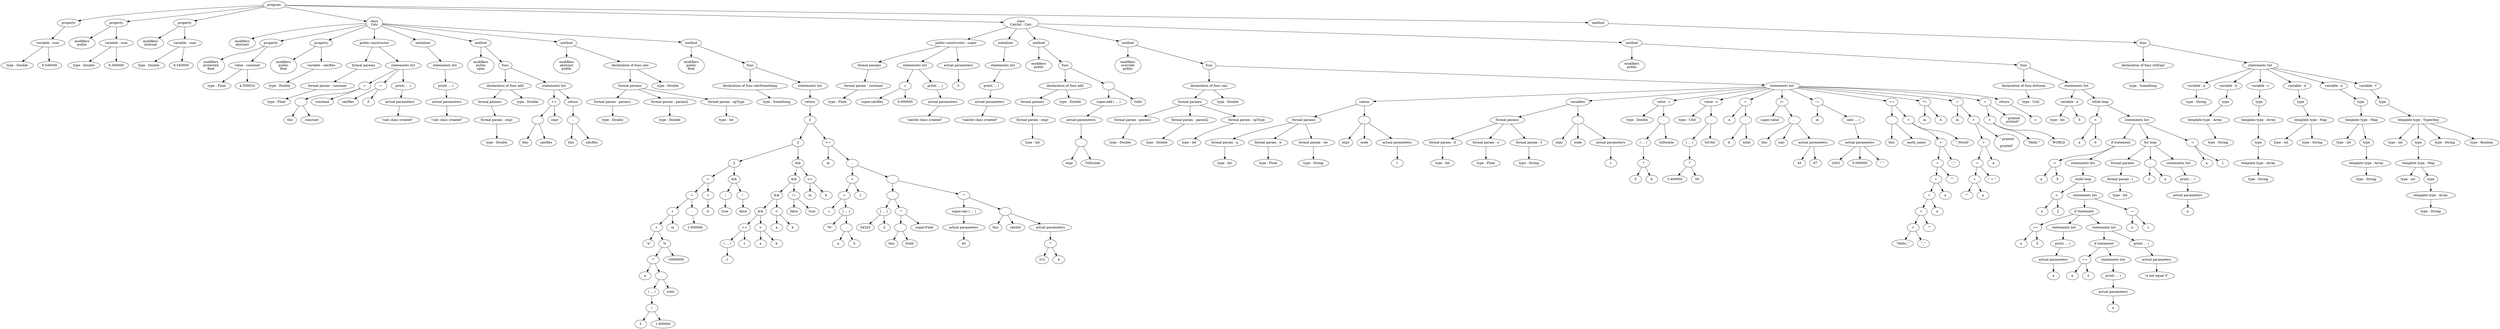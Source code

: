 digraph G {
Id007DB978 [label="program"]
Id007DB978->Id007DB900
Id007DB900 [label="property"]
Id007DB900->Id007DB8C0
Id007DB8C0 [label="variable - sum"]
Id007DB8C0->Id007DB828
Id007DB828 [label="type - Double"]
Id007DB8C0->Id007DB860
Id007DB860 [label="6.540000"]
Id007DB978->Id007E41C0
Id007E41C0 [label="property"]
Id007E41C0->Id007DBAF0
Id007DBAF0 [label="modifiers\npublic\n"]
Id007E41C0->Id007DBAB0
Id007DBAB0 [label="variable - sum"]
Id007DBAB0->Id007DBA18
Id007DBA18 [label="type - Double"]
Id007DBAB0->Id007DBA50
Id007DBA50 [label="6.540000"]
Id007DB978->Id007E4070
Id007E4070 [label="property"]
Id007E4070->Id007E4000
Id007E4000 [label="modifiers\ninternal\n"]
Id007E4070->Id007DBBF8
Id007DBBF8 [label="variable - sum"]
Id007DBBF8->Id007E3FC8
Id007E3FC8 [label="type - Double"]
Id007DBBF8->Id007DBB98
Id007DBB98 [label="6.540000"]
Id007DB978->Id007E50E0
Id007E50E0 [label="class\nCalc"]
Id007E50E0->Id007E41F8
Id007E41F8 [label="modifiers\nabstract\n"]
Id007E50E0->Id007E4230
Id007E4230 [label="property"]
Id007E4230->Id007E4118
Id007E4118 [label="modifiers\nprotected\nfinal"]
Id007E4230->Id007DBCD8
Id007DBCD8 [label="value - constant"]
Id007DBCD8->Id007E4188
Id007E4188 [label="type - Float"]
Id007DBCD8->Id007DBC78
Id007DBC78 [label="4.500024"]
Id007E50E0->Id007E4858
Id007E4858 [label="property"]
Id007E4858->Id007E4268
Id007E4268 [label="modifiers\npublic\nfinal"]
Id007E4858->Id007E47B0
Id007E47B0 [label="variable - calcRes"]
Id007E47B0->Id007E4310
Id007E4310 [label="type - Double"]
Id007E50E0->Id007E5520
Id007E5520 [label="public constructor"]
Id007E5520->Id007E4DD0
Id007E4DD0 [label="formal params"]
Id007E4DD0->Id007E4B68
Id007E4B68 [label="formal param - constant"]
Id007E4B68->Id007E4938
Id007E4938 [label="type - Float"]
Id007E5520->Id007E49A8
Id007E49A8 [label="statements list"]
Id007E49A8->Id007E4B30
Id007E4B30 [label="="]
Id007E4B30->Id007E5860
Id007E5860 [label="."]
Id007E5860->Id007E5800
Id007E5800 [label="this"]
Id007E5860->Id007E4EB0
Id007E4EB0 [label="constant"]
Id007E4B30->Id007E58C0
Id007E58C0 [label="constant"]
Id007E49A8->Id007E4D28
Id007E4D28 [label="="]
Id007E4D28->Id007E5970
Id007E5970 [label="calcRes"]
Id007E4D28->Id007E59D0
Id007E59D0 [label="0"]
Id007E49A8->Id007E6298
Id007E6298 [label="print( ... )"]
Id007E6298->Id007E4EE8
Id007E4EE8 [label="actual parameters"]
Id007E4EE8->Id007E6238
Id007E6238 [label="\"calc class created\""]
Id007E50E0->Id007DBD18
Id007DBD18 [label="initializer"]
Id007DBD18->Id007E4C10
Id007E4C10 [label="statements list"]
Id007E4C10->Id007E6358
Id007E6358 [label="print( ... )"]
Id007E6358->Id007E4970
Id007E4970 [label="actual parameters"]
Id007E4970->Id007E62F8
Id007E62F8 [label="\"calc class created\""]
Id007E50E0->Id007E4F20
Id007E4F20 [label="method"]
Id007E4F20->Id007E4820
Id007E4820 [label="modifiers\npublic\nopen"]
Id007E4F20->Id007E4A50
Id007E4A50 [label="func"]
Id007E4A50->Id007E4E40
Id007E4E40 [label="declaration of func add"]
Id007E4E40->Id007E4D98
Id007E4D98 [label="formal params"]
Id007E4D98->Id007E4890
Id007E4890 [label="formal param - expr"]
Id007E4890->Id007E4AC0
Id007E4AC0 [label="type - Double"]
Id007E4E40->Id007E4AF8
Id007E4AF8 [label="type - Double"]
Id007E4A50->Id007E49E0
Id007E49E0 [label="statements list"]
Id007E49E0->Id007E48C8
Id007E48C8 [label="+="]
Id007E48C8->Id007E6B30
Id007E6B30 [label="."]
Id007E6B30->Id007E6890
Id007E6890 [label="this"]
Id007E6B30->Id007E4E78
Id007E4E78 [label="calcRes"]
Id007E48C8->Id007E6530
Id007E6530 [label="expr"]
Id007E49E0->Id007E5AA8
Id007E5AA8 [label="return"]
Id007E5AA8->Id007E67D0
Id007E67D0 [label="."]
Id007E67D0->Id007E6AD0
Id007E6AD0 [label="this"]
Id007E67D0->Id007E4A18
Id007E4A18 [label="calcRes"]
Id007E50E0->Id007E6CC8
Id007E6CC8 [label="method"]
Id007E6CC8->Id007E4F90
Id007E4F90 [label="modifiers\nabstract\npublic\n"]
Id007E6CC8->Id007E7128
Id007E7128 [label="declaration of func calc"]
Id007E7128->Id007E7240
Id007E7240 [label="formal params"]
Id007E7240->Id007E72B0
Id007E72B0 [label="formal param - param1"]
Id007E72B0->Id007E71D0
Id007E71D0 [label="type - Double"]
Id007E7240->Id007E7278
Id007E7278 [label="formal param - param2"]
Id007E7278->Id007E7160
Id007E7160 [label="type - Double"]
Id007E7240->Id007E70F0
Id007E70F0 [label="formal param - opType"]
Id007E70F0->Id007E6C90
Id007E6C90 [label="type - Int"]
Id007E7128->Id007E6D38
Id007E6D38 [label="type - Double"]
Id007E50E0->Id007E6E18
Id007E6E18 [label="method"]
Id007E6E18->Id007E7010
Id007E7010 [label="modifiers\npublic\nfinal"]
Id007E6E18->Id007E6DE0
Id007E6DE0 [label="func"]
Id007E6DE0->Id007E6F30
Id007E6F30 [label="declaration of func calcSomething"]
Id007E6F30->Id007E6DA8
Id007E6DA8 [label="type - Something"]
Id007E6DE0->Id007E6D70
Id007E6D70 [label="statements list"]
Id007E6D70->Id007E5FA8
Id007E5FA8 [label="return"]
Id007E5FA8->Id007E8EC8
Id007E8EC8 [label="||"]
Id007E8EC8->Id007E7728
Id007E7728 [label="||"]
Id007E7728->Id007E7FC8
Id007E7FC8 [label="||"]
Id007E7FC8->Id007E7F08
Id007E7F08 [label="+"]
Id007E7F08->Id007E6470
Id007E6470 [label="+"]
Id007E6470->Id007E66B0
Id007E66B0 [label="+"]
Id007E66B0->Id007E69B0
Id007E69B0 [label="+"]
Id007E69B0->Id007E64D0
Id007E64D0 [label="\"a\""]
Id007E69B0->Id007E6950
Id007E6950 [label="%"]
Id007E6950->Id007E6590
Id007E6590 [label="*"]
Id007E6590->Id007E6710
Id007E6710 [label="a"]
Id007E6590->Id007E68F0
Id007E68F0 [label="."]
Id007E68F0->Id007E6410
Id007E6410 [label="( ... )"]
Id007E6410->Id007E6A70
Id007E6A70 [label="/"]
Id007E6A70->Id007E6830
Id007E6830 [label="5"]
Id007E6A70->Id007E6B90
Id007E6B90 [label="1.000000"]
Id007E68F0->Id007E7048
Id007E7048 [label="toInt"]
Id007E6950->Id007E65F0
Id007E65F0 [label="10000000"]
Id007E66B0->Id007E6650
Id007E6650 [label="m"]
Id007E6470->Id007E6770
Id007E6770 [label="-"]
Id007E6770->Id007E6A10
Id007E6A10 [label="1.000000"]
Id007E7F08->Id007E8028
Id007E8028 [label="+"]
Id007E8028->Id007E7BA8
Id007E7BA8 [label="b"]
Id007E7FC8->Id007E7C08
Id007E7C08 [label="&&"]
Id007E7C08->Id007E78A8
Id007E78A8 [label="!"]
Id007E78A8->Id007E8088
Id007E8088 [label="true"]
Id007E7C08->Id007E7F68
Id007E7F68 [label="!"]
Id007E7F68->Id007E7608
Id007E7608 [label="false"]
Id007E7728->Id007E7DE8
Id007E7DE8 [label="&&"]
Id007E7DE8->Id007E7D28
Id007E7D28 [label="&&"]
Id007E7D28->Id007E7968
Id007E7968 [label="&&"]
Id007E7968->Id007E74E8
Id007E74E8 [label="&&"]
Id007E74E8->Id007E7AE8
Id007E7AE8 [label="=="]
Id007E7AE8->Id007E7668
Id007E7668 [label="( ... )"]
Id007E7668->Id007E7E48
Id007E7E48 [label="1"]
Id007E7AE8->Id007E7548
Id007E7548 [label="1"]
Id007E74E8->Id007E7CC8
Id007E7CC8 [label=">"]
Id007E7CC8->Id007E7908
Id007E7908 [label="a"]
Id007E7CC8->Id007E7C68
Id007E7C68 [label="b"]
Id007E7968->Id007E76C8
Id007E76C8 [label="<"]
Id007E76C8->Id007E79C8
Id007E79C8 [label="a"]
Id007E76C8->Id007E75A8
Id007E75A8 [label="b"]
Id007E7D28->Id007E7A28
Id007E7A28 [label="!="]
Id007E7A28->Id007E7848
Id007E7848 [label="false"]
Id007E7A28->Id007E7B48
Id007E7B48 [label="true"]
Id007E7DE8->Id007E7D88
Id007E7D88 [label="<="]
Id007E7D88->Id007E7A88
Id007E7A88 [label="m"]
Id007E7D88->Id007E7EA8
Id007E7EA8 [label="b"]
Id007E8EC8->Id007E9168
Id007E9168 [label=">="]
Id007E9168->Id007E7788
Id007E7788 [label="m"]
Id007E9168->Id007E8CE8
Id007E8CE8 [label=".."]
Id007E8CE8->Id007E8148
Id007E8148 [label="+"]
Id007E8148->Id007E8448
Id007E8448 [label="+"]
Id007E8448->Id007E77E8
Id007E77E8 [label="c"]
Id007E8448->Id007E83E8
Id007E83E8 [label="[ ... ]"]
Id007E83E8->Id007E8328
Id007E8328 [label="\"%\""]
Id007E83E8->Id007E81A8
Id007E81A8 [label="-"]
Id007E81A8->Id007E82C8
Id007E82C8 [label="a"]
Id007E81A8->Id007E8388
Id007E8388 [label="5"]
Id007E8148->Id007E80E8
Id007E80E8 [label="1"]
Id007E8CE8->Id007E8A48
Id007E8A48 [label="-"]
Id007E8A48->Id007E9708
Id007E9708 [label="-"]
Id007E9708->Id007E9828
Id007E9828 [label="[ ... ]"]
Id007E9828->Id007E8208
Id007E8208 [label="54325"]
Id007E9828->Id007E8268
Id007E8268 [label="2"]
Id007E9708->Id007E9888
Id007E9888 [label="*"]
Id007E9888->Id007E95E8
Id007E95E8 [label="."]
Id007E95E8->Id007E97C8
Id007E97C8 [label="this"]
Id007E95E8->Id007E6C58
Id007E6C58 [label="Field"]
Id007E9888->Id007E9648
Id007E9648 [label="super.Field"]
Id007E8A48->Id007E8E08
Id007E8E08 [label="*"]
Id007E8E08->Id007E9528
Id007E9528 [label="super.calc ( ... )"]
Id007E9528->Id007E7080
Id007E7080 [label="actual parameters"]
Id007E7080->Id007E96A8
Id007E96A8 [label="45"]
Id007E8E08->Id007E9348
Id007E9348 [label="."]
Id007E9348->Id007E9768
Id007E9768 [label="this"]
Id007E9348->Id007E70B8
Id007E70B8 [label="calcInt"]
Id007E9348->Id007E6EC0
Id007E6EC0 [label="actual parameters"]
Id007E6EC0->Id007E8E68
Id007E8E68 [label="*"]
Id007E8E68->Id007E9588
Id007E9588 [label="312"]
Id007E8E68->Id007E9228
Id007E9228 [label="4"]
Id007DB978->Id007E54E0
Id007E54E0 [label="class\nCalcInt : Calc"]
Id007E54E0->Id007E5760
Id007E5760 [label="public constructor : super"]
Id007E5760->Id007E9D90
Id007E9D90 [label="formal params"]
Id007E9D90->Id007E99D8
Id007E99D8 [label="formal param - constant"]
Id007E99D8->Id007E9A80
Id007E9A80 [label="type - Float"]
Id007E5760->Id007E9A48
Id007E9A48 [label="statements list"]
Id007E9A48->Id007E9968
Id007E9968 [label="="]
Id007E9968->Id007E8AA8
Id007E8AA8 [label="super.calcRes"]
Id007E9968->Id007E93A8
Id007E93A8 [label="0.000000"]
Id007E9A48->Id007E8B08
Id007E8B08 [label="print( ... )"]
Id007E8B08->Id007E9E38
Id007E9E38 [label="actual parameters"]
Id007E9E38->Id007E9408
Id007E9408 [label="\"calcInt class created\""]
Id007E5760->Id007E9B60
Id007E9B60 [label="actual parameters"]
Id007E9B60->Id007E89E8
Id007E89E8 [label="5"]
Id007E54E0->Id007E8518
Id007E8518 [label="initializer"]
Id007E8518->Id007E9AB8
Id007E9AB8 [label="statements list"]
Id007E9AB8->Id007E9288
Id007E9288 [label="print( ... )"]
Id007E9288->Id007E9A10
Id007E9A10 [label="actual parameters"]
Id007E9A10->Id007E91C8
Id007E91C8 [label="\"calcInt class created\""]
Id007E54E0->Id007E9E00
Id007E9E00 [label="method"]
Id007E9E00->Id007E9AF0
Id007E9AF0 [label="modifiers\npublic\n"]
Id007E9E00->Id007E9DC8
Id007E9DC8 [label="func"]
Id007E9DC8->Id007E9BD0
Id007E9BD0 [label="declaration of func add"]
Id007E9BD0->Id007E9FC0
Id007E9FC0 [label="formal params"]
Id007E9FC0->Id007E9B98
Id007E9B98 [label="formal param - expr"]
Id007E9B98->Id007E9930
Id007E9930 [label="type - Int"]
Id007E9BD0->Id007E9B28
Id007E9B28 [label="type - Double"]
Id007E9DC8->Id007E94C8
Id007E94C8 [label="."]
Id007E94C8->Id007E92E8
Id007E92E8 [label="super.add ( ... )"]
Id007E92E8->Id007E9C78
Id007E9C78 [label="actual parameters"]
Id007E9C78->Id007E9468
Id007E9468 [label="."]
Id007E9468->Id007E8D48
Id007E8D48 [label="expr"]
Id007E9468->Id007E9D20
Id007E9D20 [label="ToDouble"]
Id007E94C8->Id007E9CB0
Id007E9CB0 [label="toInt"]
Id007E54E0->Id007EB478
Id007EB478 [label="method"]
Id007EB478->Id007E9F88
Id007E9F88 [label="modifiers\noverride\npublic\n"]
Id007EB478->Id007EB2B8
Id007EB2B8 [label="func"]
Id007EB2B8->Id007EA3F8
Id007EA3F8 [label="declaration of func calc"]
Id007EA3F8->Id007EA068
Id007EA068 [label="formal params"]
Id007EA068->Id007EA0A0
Id007EA0A0 [label="formal param - param1"]
Id007EA0A0->Id007E9F50
Id007E9F50 [label="type - Double"]
Id007EA068->Id007EA580
Id007EA580 [label="formal param - param2"]
Id007EA580->Id007EA3C0
Id007EA3C0 [label="type - Double"]
Id007EA068->Id007EA430
Id007EA430 [label="formal param - opType"]
Id007EA430->Id007EA740
Id007EA740 [label="type - Int"]
Id007EA3F8->Id007EA778
Id007EA778 [label="type - Double"]
Id007EB2B8->Id007EA890
Id007EA890 [label="statements list"]
Id007EA890->Id007E56A0
Id007E56A0 [label="values"]
Id007E56A0->Id007EA660
Id007EA660 [label="formal params"]
Id007EA660->Id007EA7E8
Id007EA7E8 [label="formal param - a"]
Id007EA7E8->Id007EA2A8
Id007EA2A8 [label="type - Int"]
Id007EA660->Id007EA318
Id007EA318 [label="formal param - b"]
Id007EA318->Id007EA698
Id007EA698 [label="type - Float"]
Id007EA660->Id007EA5B8
Id007EA5B8 [label="formal param - str"]
Id007EA5B8->Id007EA350
Id007EA350 [label="type - String"]
Id007E56A0->Id007E8928
Id007E8928 [label="."]
Id007E8928->Id007E8F28
Id007E8F28 [label="expr"]
Id007E8928->Id007EA7B0
Id007EA7B0 [label="node"]
Id007E8928->Id007EA858
Id007EA858 [label="actual parameters"]
Id007EA858->Id007E8F88
Id007E8F88 [label="1"]
Id007EA890->Id007E53E0
Id007E53E0 [label="variables"]
Id007E53E0->Id007EA1C8
Id007EA1C8 [label="formal params"]
Id007EA1C8->Id007EA5F0
Id007EA5F0 [label="formal param - d"]
Id007EA5F0->Id007EA468
Id007EA468 [label="type - Int"]
Id007EA1C8->Id007EA4D8
Id007EA4D8 [label="formal param - e"]
Id007EA4D8->Id007EA200
Id007EA200 [label="type - Float"]
Id007EA1C8->Id007EA510
Id007EA510 [label="formal param - f"]
Id007EA510->Id007EA270
Id007EA270 [label="type - String"]
Id007E53E0->Id007E8BC8
Id007E8BC8 [label="."]
Id007E8BC8->Id007E8988
Id007E8988 [label="expr"]
Id007E8BC8->Id007EA900
Id007EA900 [label="node"]
Id007E8BC8->Id007EA938
Id007EA938 [label="actual parameters"]
Id007EA938->Id007E8B68
Id007E8B68 [label="1"]
Id007EA890->Id007E5720
Id007E5720 [label="value - c"]
Id007E5720->Id007EB7F8
Id007EB7F8 [label="type - Double"]
Id007E5720->Id007E9048
Id007E9048 [label="."]
Id007E9048->Id007E8FE8
Id007E8FE8 [label="( ... )"]
Id007E8FE8->Id007E8DA8
Id007E8DA8 [label="*"]
Id007E8DA8->Id007E8C28
Id007E8C28 [label="5"]
Id007E8DA8->Id007E8C88
Id007E8C88 [label="6"]
Id007E9048->Id007EB398
Id007EB398 [label="toDouble"]
Id007EA890->Id007E50A0
Id007E50A0 [label="value - x"]
Id007E50A0->Id007EB280
Id007EB280 [label="type - UInt"]
Id007E50A0->Id007EC7C0
Id007EC7C0 [label="."]
Id007EC7C0->Id007EC8E0
Id007EC8E0 [label="( ... )"]
Id007EC8E0->Id007EC760
Id007EC760 [label="*"]
Id007EC760->Id007E90A8
Id007E90A8 [label="3.400000"]
Id007EC760->Id007E9108
Id007E9108 [label="50"]
Id007EC7C0->Id007EB210
Id007EB210 [label="toUInt"]
Id007EA890->Id007EB670
Id007EB670 [label="="]
Id007EB670->Id007EC880
Id007EC880 [label="a"]
Id007EB670->Id007EC940
Id007EC940 [label="."]
Id007EC940->Id007EC6A0
Id007EC6A0 [label="b"]
Id007EC940->Id007EB868
Id007EB868 [label="toInt"]
Id007EA890->Id007EB3D0
Id007EB3D0 [label="/="]
Id007EB3D0->Id007EC640
Id007EC640 [label="super.value"]
Id007EB3D0->Id007EBC20
Id007EBC20 [label="."]
Id007EBC20->Id007EC5E0
Id007EC5E0 [label="this"]
Id007EBC20->Id007EB8A0
Id007EB8A0 [label="calc"]
Id007EBC20->Id007EB7C0
Id007EB7C0 [label="actual parameters"]
Id007EB7C0->Id007EC820
Id007EC820 [label="45"]
Id007EB7C0->Id007EC700
Id007EC700 [label="67"]
Id007EA890->Id007EB408
Id007EB408 [label="-="]
Id007EB408->Id007EC580
Id007EC580 [label="m"]
Id007EB408->Id007EBC80
Id007EBC80 [label="calc( ... )"]
Id007EBC80->Id007EB600
Id007EB600 [label="actual parameters"]
Id007EB600->Id007EBDA0
Id007EBDA0 [label="2453"]
Id007EB600->Id007EBCE0
Id007EBCE0 [label="0.000000"]
Id007EB600->Id007EB9E0
Id007EB9E0 [label="\" \""]
Id007EA890->Id007EB248
Id007EB248 [label="+="]
Id007EB248->Id007EC280
Id007EC280 [label="."]
Id007EC280->Id007EC460
Id007EC460 [label="this"]
Id007EC280->Id007EB440
Id007EB440 [label="meth_name"]
Id007EB248->Id007EBFE0
Id007EBFE0 [label="+"]
Id007EBFE0->Id007EC400
Id007EC400 [label="+"]
Id007EC400->Id007EBA40
Id007EBA40 [label="+"]
Id007EBA40->Id007EBF20
Id007EBF20 [label="+"]
Id007EBF20->Id007EC100
Id007EC100 [label="+"]
Id007EC100->Id007EBAA0
Id007EBAA0 [label="+"]
Id007EBAA0->Id007EBE00
Id007EBE00 [label="+"]
Id007EBE00->Id007EBD40
Id007EBD40 [label="\"Hello_\""]
Id007EBE00->Id007EC4C0
Id007EC4C0 [label="\"_\""]
Id007EBAA0->Id007EC520
Id007EC520 [label="\"\""]
Id007EC100->Id007EBE60
Id007EBE60 [label="a"]
Id007EBF20->Id007EBEC0
Id007EBEC0 [label="a"]
Id007EBA40->Id007EBF80
Id007EBF80 [label="\"\""]
Id007EC400->Id007EBB00
Id007EBB00 [label="\"_\""]
Id007EBFE0->Id007EC160
Id007EC160 [label="\"_World\""]
Id007EA890->Id007EB788
Id007EB788 [label="*="]
Id007EB788->Id007EBB60
Id007EBB60 [label="m"]
Id007EB788->Id007EBBC0
Id007EBBC0 [label="b"]
Id007EA890->Id007EB718
Id007EB718 [label="="]
Id007EB718->Id007EC040
Id007EC040 [label="m"]
Id007EB718->Id007ED7C8
Id007ED7C8 [label="+"]
Id007ED7C8->Id007ED5E8
Id007ED5E8 [label="+"]
Id007ED5E8->Id007EC340
Id007EC340 [label="+"]
Id007EC340->Id007EC220
Id007EC220 [label="+"]
Id007EC220->Id007EC1C0
Id007EC1C0 [label="\"\""]
Id007EC220->Id007EC0A0
Id007EC0A0 [label="a"]
Id007EC340->Id007EC2E0
Id007EC2E0 [label="\" + \""]
Id007ED5E8->Id007EC3A0
Id007EC3A0 [label="a"]
Id007ED7C8->Id007ED768
Id007ED768 [label="\" printed

printed\""]
Id007EA890->Id007ED948
Id007ED948 [label="+"]
Id007ED948->Id007ED8E8
Id007ED8E8 [label="+"]
Id007ED8E8->Id007ED888
Id007ED888 [label="\"Hello \""]
Id007ED8E8->Id007ED828
Id007ED828 [label="WORLD"]
Id007ED948->Id007ED648
Id007ED648 [label="\" printed
printed\""]
Id007EA890->Id007E5E18
Id007E5E18 [label="return"]
Id007E5E18->Id007ED708
Id007ED708 [label="c"]
Id007E54E0->Id007EE080
Id007EE080 [label="method"]
Id007EE080->Id007EB2F0
Id007EB2F0 [label="modifiers\npublic\n"]
Id007EE080->Id007EDFA0
Id007EDFA0 [label="func"]
Id007EDFA0->Id007EB558
Id007EB558 [label="declaration of func doSome"]
Id007EB558->Id007EB4E8
Id007EB4E8 [label="type - Unit"]
Id007EDFA0->Id007EB4B0
Id007EB4B0 [label="statements list"]
Id007EB4B0->Id007E5020
Id007E5020 [label="variable - a"]
Id007E5020->Id007EB590
Id007EB590 [label="type - Int"]
Id007E5020->Id007ED6A8
Id007ED6A8 [label="5"]
Id007EB4B0->Id007EDBE8
Id007EDBE8 [label="while loop"]
Id007EDBE8->Id007ED468
Id007ED468 [label=">"]
Id007ED468->Id007ECFE8
Id007ECFE8 [label="a"]
Id007ED468->Id007ED2E8
Id007ED2E8 [label="0"]
Id007EDBE8->Id007EDE50
Id007EDE50 [label="statements list"]
Id007EDE50->Id007EE010
Id007EE010 [label="if statement"]
Id007EE010->Id007ED4C8
Id007ED4C8 [label=">"]
Id007ED4C8->Id007ECAA8
Id007ECAA8 [label="a"]
Id007ED4C8->Id007ED228
Id007ED228 [label="5"]
Id007EE010->Id007EDD00
Id007EDD00 [label="statements list"]
Id007EDD00->Id007EDAD0
Id007EDAD0 [label="while loop"]
Id007EDAD0->Id007ED528
Id007ED528 [label=">"]
Id007ED528->Id007ED288
Id007ED288 [label="a"]
Id007ED528->Id007ECB08
Id007ECB08 [label="2"]
Id007EDAD0->Id007EDC20
Id007EDC20 [label="statements list"]
Id007EDC20->Id007EDDE0
Id007EDDE0 [label="if statement"]
Id007EDDE0->Id007ECC88
Id007ECC88 [label="=="]
Id007ECC88->Id007ECD48
Id007ECD48 [label="a"]
Id007ECC88->Id007ED348
Id007ED348 [label="5"]
Id007EDDE0->Id007EDCC8
Id007EDCC8 [label="statements list"]
Id007EDCC8->Id007ED588
Id007ED588 [label="print( ... )"]
Id007ED588->Id007EB910
Id007EB910 [label="actual parameters"]
Id007EB910->Id007ECEC8
Id007ECEC8 [label="a"]
Id007EDDE0->Id007EDFD8
Id007EDFD8 [label="statements list"]
Id007EDFD8->Id007EDC90
Id007EDC90 [label="if statement"]
Id007EDC90->Id007ECBC8
Id007ECBC8 [label="=="]
Id007ECBC8->Id007ED0A8
Id007ED0A8 [label="a"]
Id007ECBC8->Id007ED048
Id007ED048 [label="2"]
Id007EDC90->Id007EDEF8
Id007EDEF8 [label="statements list"]
Id007EDEF8->Id007ED1C8
Id007ED1C8 [label="print( ... )"]
Id007ED1C8->Id007EB948
Id007EB948 [label="actual parameters"]
Id007EB948->Id007ED3A8
Id007ED3A8 [label="a"]
Id007EDFD8->Id007EC9E8
Id007EC9E8 [label="print( ... )"]
Id007EC9E8->Id007EDA98
Id007EDA98 [label="actual parameters"]
Id007EDA98->Id007ECDA8
Id007ECDA8 [label="\"a not equal 5\""]
Id007EDC20->Id007EDE18
Id007EDE18 [label="-="]
Id007EDE18->Id007ED108
Id007ED108 [label="a"]
Id007EDE18->Id007ECA48
Id007ECA48 [label="1"]
Id007EDE50->Id007EDBB0
Id007EDBB0 [label="for loop"]
Id007EDBB0->Id007EDD38
Id007EDD38 [label="formal params"]
Id007EDD38->Id007EDF68
Id007EDF68 [label="formal param - i"]
Id007EDF68->Id007EDD70
Id007EDD70 [label="type - Int"]
Id007EDBB0->Id007ED168
Id007ED168 [label=".."]
Id007ED168->Id007ECCE8
Id007ECCE8 [label="1"]
Id007ED168->Id007ED408
Id007ED408 [label="a"]
Id007EDBB0->Id007EE048
Id007EE048 [label="statements list"]
Id007EE048->Id007ECC28
Id007ECC28 [label="print( ... )"]
Id007ECC28->Id007EDF30
Id007EDF30 [label="actual parameters"]
Id007EDF30->Id007ECB68
Id007ECB68 [label="a"]
Id007EDE50->Id007EDB40
Id007EDB40 [label="-="]
Id007EDB40->Id007ECE08
Id007ECE08 [label="a"]
Id007EDB40->Id007ECE68
Id007ECE68 [label="1"]
Id007DB978->Id007F1250
Id007F1250 [label="method"]
Id007F1250->Id007F1598
Id007F1598 [label="func"]
Id007F1598->Id007EE0B8
Id007EE0B8 [label="declaration of func retExpr"]
Id007EE0B8->Id007EDC58
Id007EDC58 [label="type - Something"]
Id007F1598->Id007EDA60
Id007EDA60 [label="statements list"]
Id007EDA60->Id007E5360
Id007E5360 [label="variable - a"]
Id007E5360->Id007EDA28
Id007EDA28 [label="type - String"]
Id007EDA60->Id007E5160
Id007E5160 [label="variable - b"]
Id007E5160->Id007EF4A0
Id007EF4A0 [label="type"]
Id007EF4A0->Id007EF3C0
Id007EF3C0 [label="template type - Array"]
Id007EF3C0->Id007EE160
Id007EE160 [label="type - String"]
Id007EDA60->Id007E51A0
Id007E51A0 [label="variable - c"]
Id007E51A0->Id007EF858
Id007EF858 [label="type"]
Id007EF858->Id007EF318
Id007EF318 [label="template type - Array"]
Id007EF318->Id007EF2A8
Id007EF2A8 [label="type"]
Id007EF2A8->Id007EF238
Id007EF238 [label="template type - Array"]
Id007EF238->Id007EF820
Id007EF820 [label="type - String"]
Id007EDA60->Id007F0CD0
Id007F0CD0 [label="variable - d"]
Id007F0CD0->Id007EF388
Id007EF388 [label="type"]
Id007EF388->Id007EF8C8
Id007EF8C8 [label="template type - Map"]
Id007EF8C8->Id007EF350
Id007EF350 [label="type - int"]
Id007EF8C8->Id007EF890
Id007EF890 [label="type - String"]
Id007EDA60->Id007F10D0
Id007F10D0 [label="variable - e"]
Id007F10D0->Id007EF6D0
Id007EF6D0 [label="type"]
Id007EF6D0->Id007EF698
Id007EF698 [label="template type - Map"]
Id007EF698->Id007EF430
Id007EF430 [label="type - int"]
Id007EF698->Id007EF660
Id007EF660 [label="type"]
Id007EF660->Id007EF5F0
Id007EF5F0 [label="template type - Array"]
Id007EF5F0->Id007EF510
Id007EF510 [label="type - String"]
Id007EDA60->Id007F0ED0
Id007F0ED0 [label="variable - f"]
Id007F0ED0->Id007F1800
Id007F1800 [label="type"]
Id007F1800->Id007F1870
Id007F1870 [label="template type - TypesSeq"]
Id007F1870->Id007EF7B0
Id007EF7B0 [label="type - int"]
Id007F1870->Id007F18A8
Id007F18A8 [label="type"]
Id007F18A8->Id007F12F8
Id007F12F8 [label="template type - Map"]
Id007F12F8->Id007EF970
Id007EF970 [label="type - int"]
Id007F12F8->Id007F14F0
Id007F14F0 [label="type"]
Id007F14F0->Id007F1368
Id007F1368 [label="template type - Array"]
Id007F1368->Id007F13D8
Id007F13D8 [label="type - String"]
Id007F1870->Id007F18E0
Id007F18E0 [label="type - String"]
Id007F1870->Id007F17C8
Id007F17C8 [label="type - Boolean"]

}